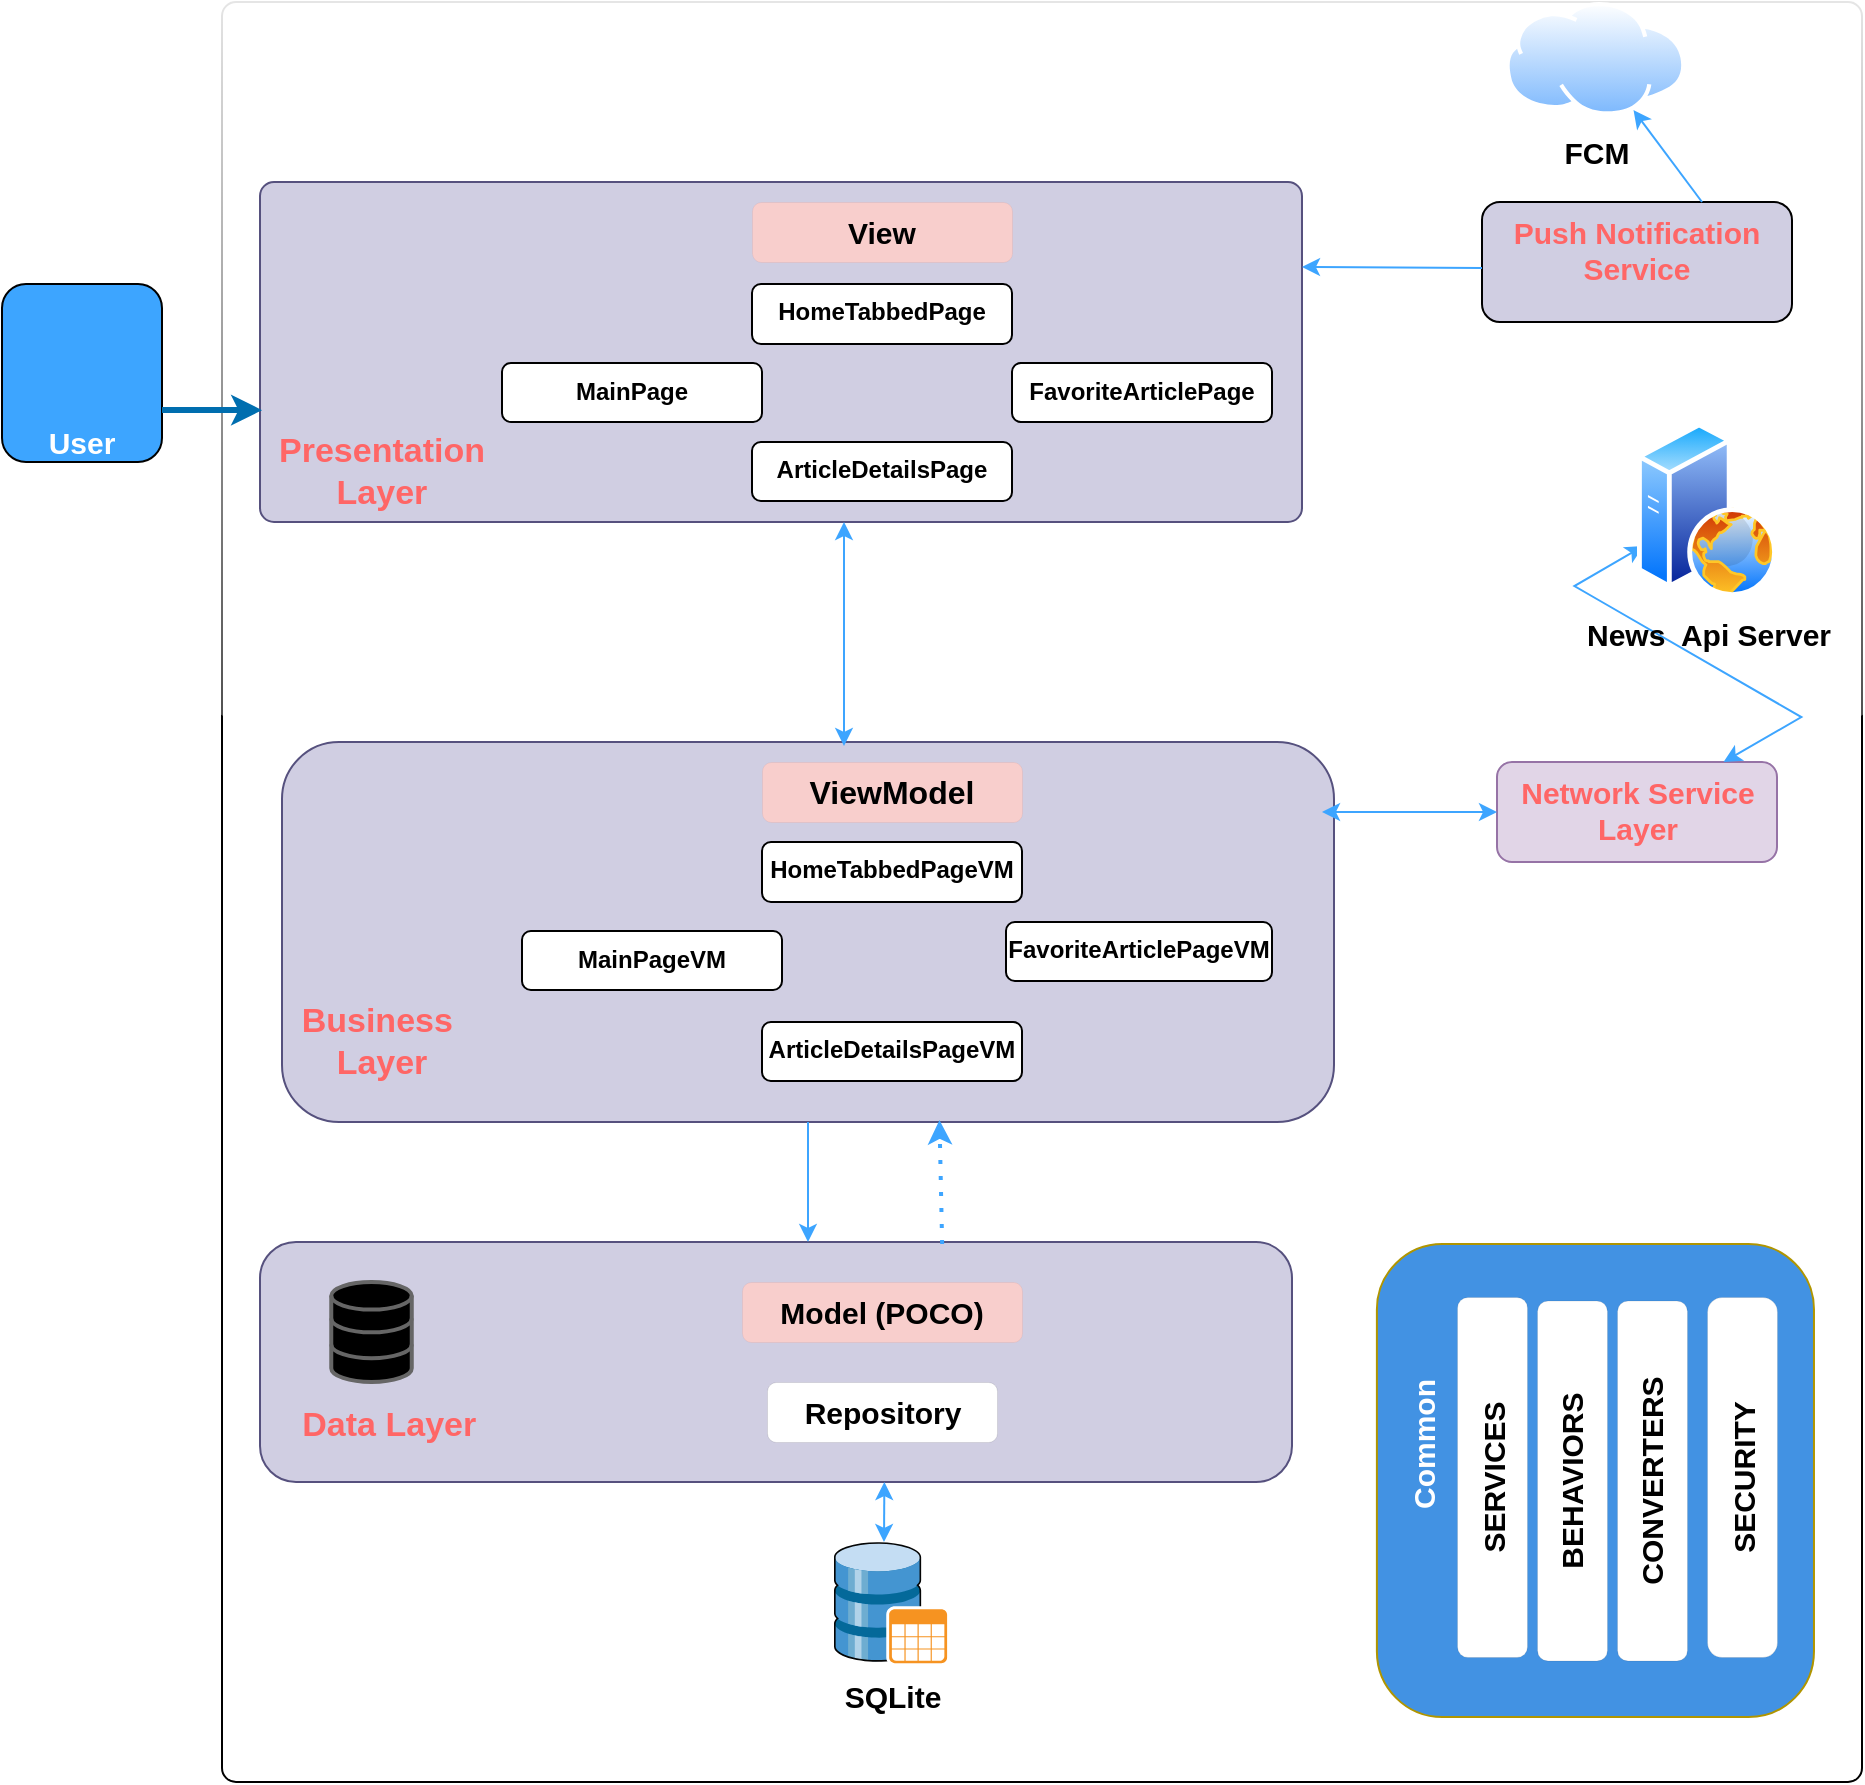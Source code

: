 <mxfile version="14.9.1" type="device"><diagram id="0DYRoAzfeBRsZMsGO_jL" name="Page-1"><mxGraphModel dx="1716" dy="1574" grid="1" gridSize="10" guides="1" tooltips="1" connect="1" arrows="1" fold="1" page="1" pageScale="1" pageWidth="850" pageHeight="1100" math="0" shadow="0"><root><mxCell id="0"/><mxCell id="1" parent="0"/><mxCell id="GTZoU9_9OskFW3Rve4Rq-1" value="" style="rounded=1;whiteSpace=wrap;html=1;absoluteArcSize=1;arcSize=14;strokeWidth=1;shadow=0;sketch=0;glass=1;" vertex="1" parent="1"><mxGeometry x="100" y="-90" width="820" height="890" as="geometry"/></mxCell><mxCell id="GTZoU9_9OskFW3Rve4Rq-2" value="" style="rounded=1;whiteSpace=wrap;html=1;absoluteArcSize=1;arcSize=14;strokeWidth=1;fillColor=#d0cee2;strokeColor=#56517e;" vertex="1" parent="1"><mxGeometry x="119" width="521" height="170" as="geometry"/></mxCell><mxCell id="GTZoU9_9OskFW3Rve4Rq-7" value="&lt;b&gt;&lt;font style=&quot;font-size: 15px&quot;&gt;View&lt;/font&gt;&lt;/b&gt;" style="rounded=1;whiteSpace=wrap;html=1;strokeColor=#b85450;strokeWidth=0;fillColor=#f8cecc;" vertex="1" parent="1"><mxGeometry x="365" y="10" width="130" height="30" as="geometry"/></mxCell><mxCell id="GTZoU9_9OskFW3Rve4Rq-10" value="" style="rounded=1;whiteSpace=wrap;html=1;strokeColor=#56517e;fillColor=#d0cee2;" vertex="1" parent="1"><mxGeometry x="130" y="280" width="526" height="190" as="geometry"/></mxCell><mxCell id="GTZoU9_9OskFW3Rve4Rq-12" value="&lt;b style=&quot;font-size: 16px&quot;&gt;ViewModel&lt;/b&gt;" style="rounded=1;whiteSpace=wrap;html=1;strokeWidth=0;fillColor=#f8cecc;strokeColor=#b85450;" vertex="1" parent="1"><mxGeometry x="370" y="290" width="130" height="30" as="geometry"/></mxCell><mxCell id="GTZoU9_9OskFW3Rve4Rq-16" value="" style="rounded=1;whiteSpace=wrap;html=1;strokeColor=#B09500;rotation=90;fontColor=#000000;fillColor=#4292E3;" vertex="1" parent="1"><mxGeometry x="668.43" y="540" width="236.57" height="218.54" as="geometry"/></mxCell><mxCell id="GTZoU9_9OskFW3Rve4Rq-17" value="&lt;b&gt;&lt;font style=&quot;font-size: 15px&quot;&gt;SERVICES&lt;/font&gt;&lt;/b&gt;" style="rounded=1;whiteSpace=wrap;html=1;rotation=-90;strokeWidth=0;" vertex="1" parent="1"><mxGeometry x="645" y="630" width="180" height="35" as="geometry"/></mxCell><mxCell id="GTZoU9_9OskFW3Rve4Rq-18" value="&lt;b&gt;&lt;font style=&quot;font-size: 15px&quot;&gt;BEHAVIORS&lt;/font&gt;&lt;/b&gt;" style="rounded=1;whiteSpace=wrap;html=1;rotation=-90;strokeWidth=0;" vertex="1" parent="1"><mxGeometry x="685" y="631.77" width="180" height="35" as="geometry"/></mxCell><mxCell id="GTZoU9_9OskFW3Rve4Rq-19" value="&lt;span style=&quot;font-size: 15px&quot;&gt;&lt;b&gt;CONVERTERS&lt;/b&gt;&lt;/span&gt;" style="rounded=1;whiteSpace=wrap;html=1;rotation=-90;strokeWidth=0;" vertex="1" parent="1"><mxGeometry x="725" y="631.77" width="180" height="35" as="geometry"/></mxCell><mxCell id="GTZoU9_9OskFW3Rve4Rq-20" value="" style="rounded=1;whiteSpace=wrap;html=1;strokeColor=#56517e;fillColor=#d0cee2;" vertex="1" parent="1"><mxGeometry x="119" y="530" width="516" height="120" as="geometry"/></mxCell><mxCell id="GTZoU9_9OskFW3Rve4Rq-23" value="" style="html=1;verticalLabelPosition=bottom;align=center;labelBackgroundColor=#ffffff;verticalAlign=top;strokeWidth=2;shadow=0;dashed=0;shape=mxgraph.ios7.icons.data;sketch=0;strokeColor=#666666;fillColor=#000000;" vertex="1" parent="1"><mxGeometry x="154.63" y="550" width="40.25" height="50" as="geometry"/></mxCell><mxCell id="GTZoU9_9OskFW3Rve4Rq-25" value="&lt;b&gt;&lt;font style=&quot;font-size: 15px&quot;&gt;Repository&lt;/font&gt;&lt;/b&gt;" style="rounded=1;whiteSpace=wrap;html=1;strokeWidth=0;" vertex="1" parent="1"><mxGeometry x="372.5" y="600" width="115" height="30" as="geometry"/></mxCell><mxCell id="GTZoU9_9OskFW3Rve4Rq-26" value="&lt;b&gt;&lt;font style=&quot;font-size: 15px&quot;&gt;Model (POCO)&lt;/font&gt;&lt;/b&gt;" style="rounded=1;whiteSpace=wrap;html=1;strokeWidth=0;fillColor=#f8cecc;strokeColor=#b85450;" vertex="1" parent="1"><mxGeometry x="360" y="550" width="140" height="30" as="geometry"/></mxCell><mxCell id="GTZoU9_9OskFW3Rve4Rq-59" value="" style="shape=image;html=1;verticalAlign=top;verticalLabelPosition=bottom;labelBackgroundColor=#ffffff;imageAspect=0;aspect=fixed;image=https://cdn0.iconfinder.com/data/icons/web-development-and-studio/512/98_conference_Business_event_presentation_room_speaker_speech-128.png;sketch=0;fontColor=#FFFFFF;strokeColor=#FFFFFF;fillColor=#FFFFFF;gradientColor=#FFA500;" vertex="1" parent="1"><mxGeometry x="130" y="26.5" width="79" height="79" as="geometry"/></mxCell><mxCell id="GTZoU9_9OskFW3Rve4Rq-69" value="&lt;font style=&quot;font-size: 17px&quot;&gt;&lt;span style=&quot;color: rgb(255 , 102 , 102)&quot;&gt;Presentation&lt;/span&gt;&lt;br style=&quot;color: rgb(255 , 102 , 102)&quot;&gt;&lt;span style=&quot;color: rgb(255 , 102 , 102)&quot;&gt;Layer&lt;/span&gt;&lt;br&gt;&lt;/font&gt;" style="text;html=1;align=center;verticalAlign=middle;whiteSpace=wrap;rounded=0;labelBackgroundColor=none;sketch=0;fontStyle=1;fontColor=#FFFFFF;strokeWidth=0;" vertex="1" parent="1"><mxGeometry x="120" y="134.75" width="120" height="20" as="geometry"/></mxCell><mxCell id="GTZoU9_9OskFW3Rve4Rq-74" value="&lt;span style=&quot;font-size: 15px&quot;&gt;&lt;b&gt;SECURITY&lt;/b&gt;&lt;/span&gt;" style="rounded=1;whiteSpace=wrap;html=1;rotation=-90;strokeWidth=0;arcSize=21;" vertex="1" parent="1"><mxGeometry x="770" y="630" width="180" height="35" as="geometry"/></mxCell><mxCell id="GTZoU9_9OskFW3Rve4Rq-81" value="" style="rounded=1;whiteSpace=wrap;html=1;shadow=0;glass=0;labelBackgroundColor=none;sketch=0;fontColor=#000000;strokeColor=#000000;strokeWidth=1;verticalAlign=top;fillColor=#3DA5FF;" vertex="1" parent="1"><mxGeometry x="-10" y="51" width="80" height="89" as="geometry"/></mxCell><mxCell id="GTZoU9_9OskFW3Rve4Rq-84" value="" style="shape=image;html=1;verticalAlign=top;verticalLabelPosition=bottom;labelBackgroundColor=#ffffff;imageAspect=0;aspect=fixed;image=https://cdn2.iconfinder.com/data/icons/circle-icons-1/64/profle-128.png;shadow=0;glass=1;sketch=0;fontColor=#000000;strokeColor=#000000;strokeWidth=1;fillColor=#FF6026;gradientColor=#FFA500;" vertex="1" parent="1"><mxGeometry y="60" width="60" height="60" as="geometry"/></mxCell><mxCell id="GTZoU9_9OskFW3Rve4Rq-85" value="&lt;b&gt;&lt;font style=&quot;font-size: 15px&quot; color=&quot;#ffffff&quot;&gt;User&lt;/font&gt;&lt;/b&gt;" style="text;html=1;strokeColor=none;fillColor=none;align=center;verticalAlign=middle;whiteSpace=wrap;rounded=0;shadow=0;glass=1;labelBackgroundColor=none;sketch=0;fontColor=#000000;" vertex="1" parent="1"><mxGeometry x="5" y="120" width="50" height="20" as="geometry"/></mxCell><mxCell id="GTZoU9_9OskFW3Rve4Rq-87" value="" style="endArrow=classic;html=1;fontColor=#000000;fillColor=#1ba1e2;strokeColor=#006EAF;strokeWidth=3;entryX=0.002;entryY=0.671;entryDx=0;entryDy=0;entryPerimeter=0;" edge="1" parent="1" target="GTZoU9_9OskFW3Rve4Rq-2"><mxGeometry width="50" height="50" relative="1" as="geometry"><mxPoint x="70" y="114" as="sourcePoint"/><mxPoint x="118" y="107" as="targetPoint"/></mxGeometry></mxCell><mxCell id="GTZoU9_9OskFW3Rve4Rq-90" value="" style="shape=image;html=1;verticalAlign=top;verticalLabelPosition=bottom;labelBackgroundColor=#ffffff;imageAspect=0;aspect=fixed;image=https://cdn0.iconfinder.com/data/icons/competitive-strategy-and-corporate-training/512/152_presentation_graph_invoice_report-128.png;shadow=0;glass=1;sketch=0;fontColor=#000000;strokeColor=#000000;strokeWidth=1;fillColor=#3DA5FF;gradientColor=none;" vertex="1" parent="1"><mxGeometry x="138" y="303" width="84" height="84" as="geometry"/></mxCell><mxCell id="GTZoU9_9OskFW3Rve4Rq-113" value="&lt;b&gt;&lt;font style=&quot;font-size: 15px&quot;&gt;SQLite&lt;/font&gt;&lt;/b&gt;" style="shadow=0;dashed=0;html=1;labelPosition=center;verticalLabelPosition=bottom;verticalAlign=top;align=center;outlineConnect=0;shape=mxgraph.veeam.3d.database;glass=1;labelBackgroundColor=none;sketch=0;strokeColor=#ae4132;strokeWidth=2;fillColor=#FFFF00;" vertex="1" parent="1"><mxGeometry x="406" y="680" width="58" height="62" as="geometry"/></mxCell><mxCell id="GTZoU9_9OskFW3Rve4Rq-114" value="" style="endArrow=classic;startArrow=classic;html=1;fontColor=#000000;strokeColor=#3DA5FF;strokeWidth=1;entryX=0.605;entryY=1;entryDx=0;entryDy=0;entryPerimeter=0;" edge="1" parent="1" target="GTZoU9_9OskFW3Rve4Rq-20"><mxGeometry width="50" height="50" relative="1" as="geometry"><mxPoint x="431" y="680" as="sourcePoint"/><mxPoint x="410" y="570" as="targetPoint"/></mxGeometry></mxCell><mxCell id="GTZoU9_9OskFW3Rve4Rq-116" value="&lt;b&gt;&lt;font style=&quot;font-size: 15px&quot; color=&quot;#ffffff&quot;&gt;Common&lt;/font&gt;&lt;/b&gt;" style="text;html=1;strokeColor=none;fillColor=none;align=center;verticalAlign=middle;whiteSpace=wrap;rounded=0;shadow=0;glass=1;labelBackgroundColor=none;sketch=0;fontColor=#000000;rotation=-90;" vertex="1" parent="1"><mxGeometry x="607.5" y="617.5" width="185" height="28" as="geometry"/></mxCell><mxCell id="GTZoU9_9OskFW3Rve4Rq-121" value="&lt;font style=&quot;font-size: 12px&quot;&gt;&lt;b&gt;HomeTabbedPage&lt;/b&gt;&lt;/font&gt;" style="rounded=1;whiteSpace=wrap;html=1;shadow=0;glass=0;labelBackgroundColor=none;sketch=0;strokeWidth=1;verticalAlign=top;" vertex="1" parent="1"><mxGeometry x="365" y="51" width="130" height="30" as="geometry"/></mxCell><mxCell id="GTZoU9_9OskFW3Rve4Rq-122" value="&lt;font style=&quot;font-size: 12px&quot;&gt;&lt;b&gt;MainPage&lt;/b&gt;&lt;/font&gt;" style="rounded=1;whiteSpace=wrap;html=1;shadow=0;glass=0;labelBackgroundColor=none;sketch=0;strokeWidth=1;verticalAlign=top;" vertex="1" parent="1"><mxGeometry x="240" y="90.5" width="130" height="29.5" as="geometry"/></mxCell><mxCell id="GTZoU9_9OskFW3Rve4Rq-123" value="&lt;b&gt;FavoriteArticlePage&lt;/b&gt;" style="rounded=1;whiteSpace=wrap;html=1;shadow=0;glass=0;labelBackgroundColor=none;sketch=0;strokeWidth=1;verticalAlign=top;labelBorderColor=none;" vertex="1" parent="1"><mxGeometry x="495" y="90.5" width="130" height="29.5" as="geometry"/></mxCell><mxCell id="GTZoU9_9OskFW3Rve4Rq-127" value="&lt;b&gt;ArticleDetailsPage&lt;/b&gt;" style="rounded=1;whiteSpace=wrap;html=1;shadow=0;glass=0;labelBackgroundColor=none;sketch=0;strokeWidth=1;verticalAlign=top;labelBorderColor=none;" vertex="1" parent="1"><mxGeometry x="365" y="130" width="130" height="29.5" as="geometry"/></mxCell><mxCell id="GTZoU9_9OskFW3Rve4Rq-128" value="&lt;font style=&quot;font-size: 12px&quot;&gt;&lt;b&gt;HomeTabbedPageVM&lt;/b&gt;&lt;/font&gt;" style="rounded=1;whiteSpace=wrap;html=1;shadow=0;glass=0;labelBackgroundColor=none;sketch=0;strokeWidth=1;verticalAlign=top;" vertex="1" parent="1"><mxGeometry x="370" y="330" width="130" height="30" as="geometry"/></mxCell><mxCell id="GTZoU9_9OskFW3Rve4Rq-129" value="&lt;font style=&quot;font-size: 12px&quot;&gt;&lt;b&gt;MainPageVM&lt;/b&gt;&lt;/font&gt;" style="rounded=1;whiteSpace=wrap;html=1;shadow=0;glass=0;labelBackgroundColor=none;sketch=0;strokeWidth=1;verticalAlign=top;" vertex="1" parent="1"><mxGeometry x="250" y="374.5" width="130" height="29.5" as="geometry"/></mxCell><mxCell id="GTZoU9_9OskFW3Rve4Rq-130" value="&lt;b&gt;FavoriteArticlePageVM&lt;/b&gt;" style="rounded=1;whiteSpace=wrap;html=1;shadow=0;glass=0;labelBackgroundColor=none;sketch=0;strokeWidth=1;verticalAlign=top;labelBorderColor=none;" vertex="1" parent="1"><mxGeometry x="492" y="370" width="133" height="29.5" as="geometry"/></mxCell><mxCell id="GTZoU9_9OskFW3Rve4Rq-131" value="&lt;b&gt;ArticleDetailsPageVM&lt;/b&gt;" style="rounded=1;whiteSpace=wrap;html=1;shadow=0;glass=0;labelBackgroundColor=none;sketch=0;strokeWidth=1;verticalAlign=top;labelBorderColor=none;" vertex="1" parent="1"><mxGeometry x="370" y="420" width="130" height="29.5" as="geometry"/></mxCell><mxCell id="GTZoU9_9OskFW3Rve4Rq-139" value="&lt;b&gt;&lt;font style=&quot;font-size: 15px&quot; color=&quot;#ff6666&quot;&gt;Network Service Layer&lt;/font&gt;&lt;/b&gt;" style="rounded=1;whiteSpace=wrap;html=1;shadow=0;glass=0;labelBackgroundColor=none;sketch=0;strokeWidth=1;verticalAlign=top;fillColor=#e1d5e7;strokeColor=#9673a6;" vertex="1" parent="1"><mxGeometry x="737.5" y="290" width="140" height="50" as="geometry"/></mxCell><mxCell id="GTZoU9_9OskFW3Rve4Rq-145" value="" style="edgeStyle=isometricEdgeStyle;rounded=0;orthogonalLoop=1;jettySize=auto;html=1;fontColor=#000000;startArrow=classic;startFill=1;endArrow=classic;endFill=1;strokeColor=#3DA5FF;strokeWidth=1;" edge="1" parent="1" source="GTZoU9_9OskFW3Rve4Rq-141" target="GTZoU9_9OskFW3Rve4Rq-139"><mxGeometry relative="1" as="geometry"><Array as="points"><mxPoint x="790" y="210"/></Array></mxGeometry></mxCell><mxCell id="GTZoU9_9OskFW3Rve4Rq-141" value="&lt;font style=&quot;font-size: 15px&quot;&gt;&lt;b&gt;News&amp;nbsp; Api Server&lt;/b&gt;&lt;/font&gt;" style="aspect=fixed;perimeter=ellipsePerimeter;html=1;align=center;shadow=0;dashed=0;spacingTop=3;image;image=img/lib/active_directory/web_server.svg;rounded=1;glass=0;labelBackgroundColor=none;sketch=0;fontColor=#000000;strokeColor=#000000;strokeWidth=1;fillColor=#D0CEE2;gradientColor=none;" vertex="1" parent="1"><mxGeometry x="807.5" y="120" width="70" height="87.5" as="geometry"/></mxCell><mxCell id="GTZoU9_9OskFW3Rve4Rq-147" value="" style="endArrow=classic;html=1;fontColor=#000000;strokeColor=#3DA5FF;strokeWidth=1;exitX=0;exitY=0.5;exitDx=0;exitDy=0;startArrow=classic;startFill=1;" edge="1" parent="1" source="GTZoU9_9OskFW3Rve4Rq-139"><mxGeometry width="50" height="50" relative="1" as="geometry"><mxPoint x="660" y="300" as="sourcePoint"/><mxPoint x="650" y="315" as="targetPoint"/></mxGeometry></mxCell><mxCell id="GTZoU9_9OskFW3Rve4Rq-148" value="&lt;b&gt;&lt;font style=&quot;font-size: 15px&quot; color=&quot;#ff6666&quot;&gt;Push Notification Service&lt;/font&gt;&lt;/b&gt;" style="rounded=1;whiteSpace=wrap;html=1;shadow=0;glass=0;labelBackgroundColor=none;sketch=0;fontColor=#000000;strokeColor=#000000;strokeWidth=1;fillColor=#D0CEE2;gradientColor=none;verticalAlign=top;" vertex="1" parent="1"><mxGeometry x="730" y="10" width="155" height="60" as="geometry"/></mxCell><mxCell id="GTZoU9_9OskFW3Rve4Rq-149" value="&lt;b&gt;&lt;font style=&quot;font-size: 15px&quot;&gt;FCM&lt;/font&gt;&lt;/b&gt;" style="aspect=fixed;perimeter=ellipsePerimeter;html=1;align=center;shadow=0;dashed=0;spacingTop=3;image;image=img/lib/active_directory/internet_cloud.svg;rounded=1;glass=0;labelBackgroundColor=none;sketch=0;fontColor=#000000;strokeColor=#000000;strokeWidth=1;fillColor=#D0CEE2;gradientColor=none;" vertex="1" parent="1"><mxGeometry x="741.71" y="-90" width="90" height="56.7" as="geometry"/></mxCell><mxCell id="GTZoU9_9OskFW3Rve4Rq-150" value="" style="endArrow=classic;html=1;fontColor=#000000;strokeColor=#3DA5FF;strokeWidth=1;entryX=1;entryY=0.25;entryDx=0;entryDy=0;" edge="1" parent="1" target="GTZoU9_9OskFW3Rve4Rq-2"><mxGeometry width="50" height="50" relative="1" as="geometry"><mxPoint x="730" y="43" as="sourcePoint"/><mxPoint x="640" y="37" as="targetPoint"/></mxGeometry></mxCell><mxCell id="GTZoU9_9OskFW3Rve4Rq-153" value="" style="endArrow=classic;html=1;fontColor=#000000;strokeColor=#3DA5FF;strokeWidth=1;" edge="1" parent="1" target="GTZoU9_9OskFW3Rve4Rq-149"><mxGeometry width="50" height="50" relative="1" as="geometry"><mxPoint x="840" y="10" as="sourcePoint"/><mxPoint x="890" y="-40" as="targetPoint"/></mxGeometry></mxCell><mxCell id="GTZoU9_9OskFW3Rve4Rq-154" value="" style="endArrow=classic;startArrow=classic;html=1;fontColor=#000000;strokeColor=#3DA5FF;strokeWidth=1;" edge="1" parent="1"><mxGeometry width="50" height="50" relative="1" as="geometry"><mxPoint x="411" y="282" as="sourcePoint"/><mxPoint x="411" y="170" as="targetPoint"/></mxGeometry></mxCell><mxCell id="GTZoU9_9OskFW3Rve4Rq-155" value="" style="endArrow=classic;html=1;fontColor=#000000;strokeColor=#3DA5FF;strokeWidth=1;exitX=0.5;exitY=1;exitDx=0;exitDy=0;" edge="1" parent="1" source="GTZoU9_9OskFW3Rve4Rq-10"><mxGeometry width="50" height="50" relative="1" as="geometry"><mxPoint x="490" y="520" as="sourcePoint"/><mxPoint x="393" y="530" as="targetPoint"/></mxGeometry></mxCell><mxCell id="GTZoU9_9OskFW3Rve4Rq-156" value="" style="endArrow=classic;dashed=1;html=1;dashPattern=1 3;strokeWidth=2;fontColor=#000000;exitX=0.661;exitY=0.008;exitDx=0;exitDy=0;exitPerimeter=0;entryX=0.625;entryY=0.995;entryDx=0;entryDy=0;entryPerimeter=0;startArrow=none;startFill=0;endFill=1;strokeColor=#3DA5FF;" edge="1" parent="1" source="GTZoU9_9OskFW3Rve4Rq-20" target="GTZoU9_9OskFW3Rve4Rq-10"><mxGeometry width="50" height="50" relative="1" as="geometry"><mxPoint x="490" y="520" as="sourcePoint"/><mxPoint x="540" y="470" as="targetPoint"/></mxGeometry></mxCell><mxCell id="GTZoU9_9OskFW3Rve4Rq-161" value="&lt;font style=&quot;font-size: 17px&quot;&gt;&lt;font color=&quot;#ff6666&quot;&gt;Business&amp;nbsp;&lt;/font&gt;&lt;br style=&quot;color: rgb(255 , 102 , 102)&quot;&gt;&lt;span style=&quot;color: rgb(255 , 102 , 102)&quot;&gt;Layer&lt;/span&gt;&lt;br&gt;&lt;/font&gt;" style="text;html=1;align=center;verticalAlign=middle;whiteSpace=wrap;rounded=0;labelBackgroundColor=none;sketch=0;fontStyle=1;fontColor=#FFFFFF;strokeWidth=0;" vertex="1" parent="1"><mxGeometry x="124" y="420" width="112" height="20" as="geometry"/></mxCell><mxCell id="GTZoU9_9OskFW3Rve4Rq-162" value="&lt;font style=&quot;font-size: 17px&quot;&gt;&lt;font color=&quot;#ff6666&quot;&gt;Data Layer&amp;nbsp;&lt;/font&gt;&lt;br&gt;&lt;/font&gt;" style="text;html=1;align=center;verticalAlign=middle;whiteSpace=wrap;rounded=0;labelBackgroundColor=none;sketch=0;fontStyle=1;fontColor=#FFFFFF;strokeWidth=0;" vertex="1" parent="1"><mxGeometry x="130" y="611.77" width="112" height="20" as="geometry"/></mxCell></root></mxGraphModel></diagram></mxfile>